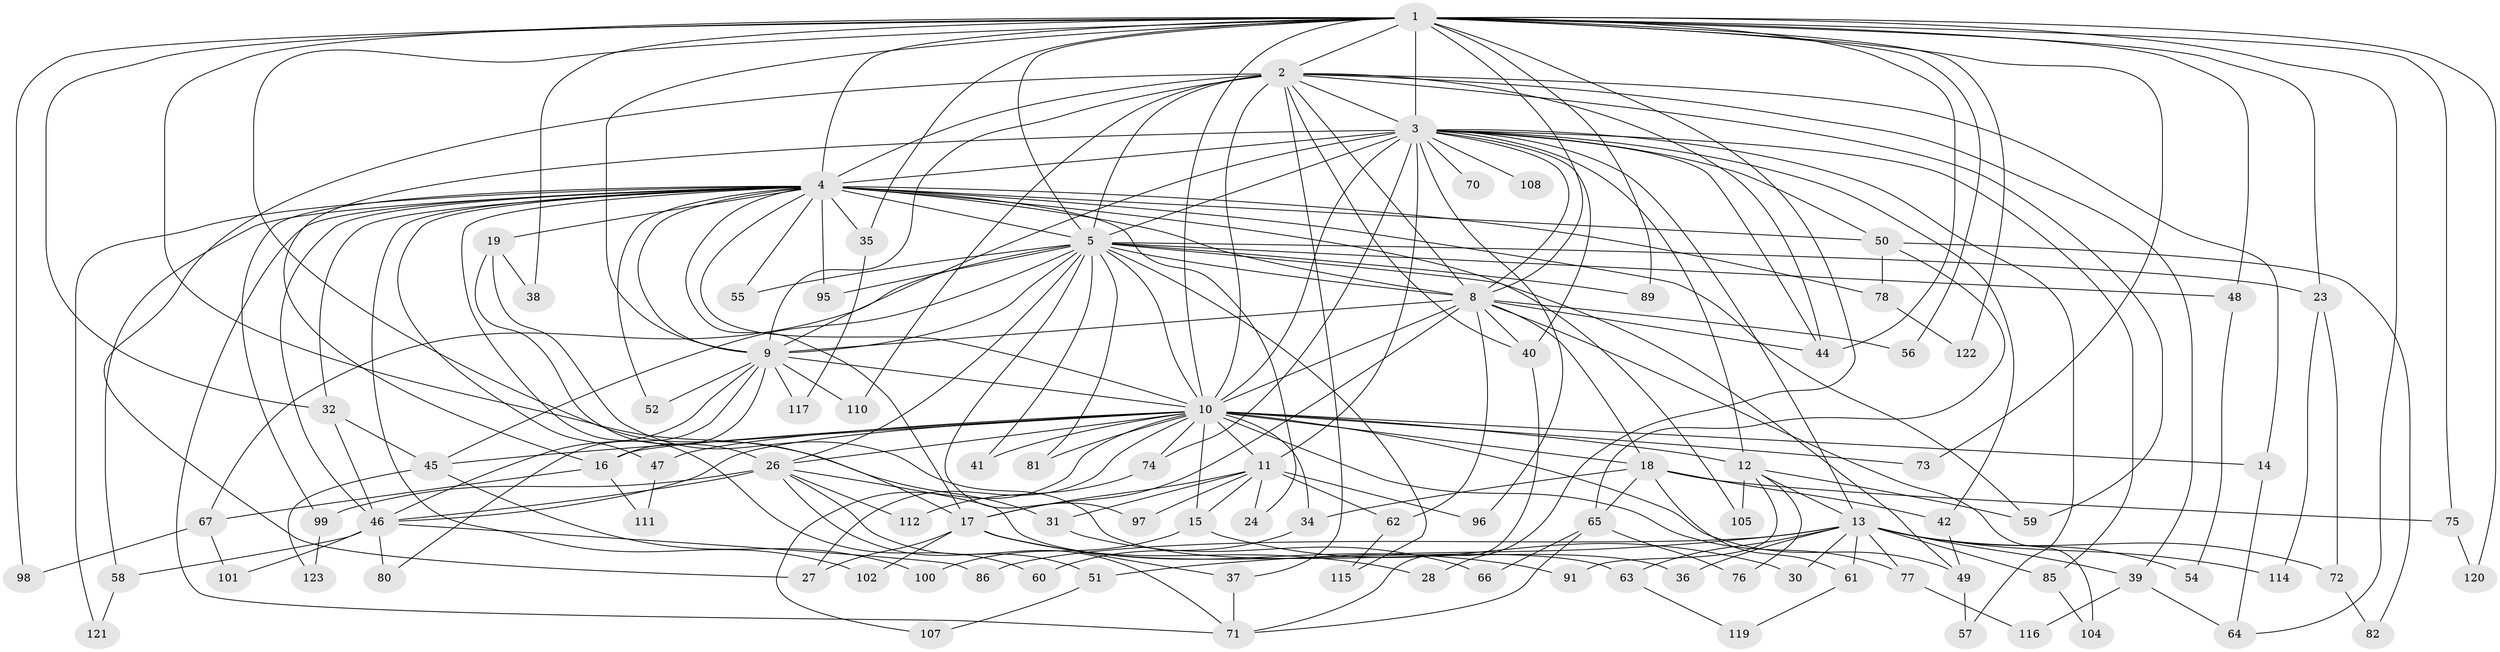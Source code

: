// Generated by graph-tools (version 1.1) at 2025/51/02/27/25 19:51:43]
// undirected, 97 vertices, 221 edges
graph export_dot {
graph [start="1"]
  node [color=gray90,style=filled];
  1 [super="+124"];
  2 [super="+84"];
  3 [super="+7"];
  4 [super="+6"];
  5 [super="+20"];
  8 [super="+29"];
  9 [super="+93"];
  10 [super="+83"];
  11 [super="+33"];
  12 [super="+94"];
  13 [super="+21"];
  14;
  15;
  16 [super="+68"];
  17 [super="+25"];
  18 [super="+22"];
  19;
  23 [super="+90"];
  24;
  26 [super="+87"];
  27 [super="+43"];
  28;
  30;
  31;
  32 [super="+118"];
  34;
  35;
  36;
  37 [super="+113"];
  38;
  39;
  40 [super="+69"];
  41;
  42;
  44 [super="+79"];
  45 [super="+109"];
  46 [super="+92"];
  47;
  48;
  49 [super="+53"];
  50;
  51;
  52;
  54;
  55;
  56;
  57;
  58;
  59;
  60;
  61;
  62;
  63;
  64 [super="+106"];
  65 [super="+88"];
  66;
  67;
  70;
  71 [super="+103"];
  72;
  73;
  74;
  75;
  76;
  77;
  78;
  80;
  81;
  82;
  85;
  86;
  89;
  91;
  95;
  96;
  97;
  98;
  99;
  100;
  101;
  102;
  104;
  105;
  107;
  108;
  110;
  111;
  112;
  114;
  115;
  116;
  117;
  119;
  120;
  121;
  122;
  123;
  1 -- 2;
  1 -- 3 [weight=2];
  1 -- 4 [weight=2];
  1 -- 5;
  1 -- 8;
  1 -- 9 [weight=2];
  1 -- 10;
  1 -- 17;
  1 -- 23 [weight=2];
  1 -- 28;
  1 -- 31;
  1 -- 32;
  1 -- 35;
  1 -- 38;
  1 -- 48;
  1 -- 56;
  1 -- 73;
  1 -- 75;
  1 -- 89;
  1 -- 98;
  1 -- 120;
  1 -- 122;
  1 -- 64;
  1 -- 44;
  2 -- 3 [weight=2];
  2 -- 4 [weight=2];
  2 -- 5;
  2 -- 8;
  2 -- 9;
  2 -- 10;
  2 -- 14;
  2 -- 27;
  2 -- 37;
  2 -- 39;
  2 -- 59;
  2 -- 110;
  2 -- 44;
  2 -- 40;
  3 -- 4 [weight=4];
  3 -- 5 [weight=2];
  3 -- 8 [weight=2];
  3 -- 9 [weight=2];
  3 -- 10 [weight=2];
  3 -- 11;
  3 -- 57;
  3 -- 70 [weight=2];
  3 -- 74;
  3 -- 85;
  3 -- 108 [weight=2];
  3 -- 12;
  3 -- 13;
  3 -- 96;
  3 -- 40;
  3 -- 42;
  3 -- 44;
  3 -- 50;
  3 -- 16;
  4 -- 5 [weight=3];
  4 -- 8 [weight=3];
  4 -- 9 [weight=2];
  4 -- 10 [weight=2];
  4 -- 24;
  4 -- 32;
  4 -- 55;
  4 -- 58;
  4 -- 60;
  4 -- 78;
  4 -- 46;
  4 -- 17;
  4 -- 71;
  4 -- 19;
  4 -- 95;
  4 -- 35;
  4 -- 99;
  4 -- 102;
  4 -- 105;
  4 -- 47;
  4 -- 50;
  4 -- 52;
  4 -- 121;
  4 -- 59;
  5 -- 8;
  5 -- 9;
  5 -- 10;
  5 -- 23;
  5 -- 41;
  5 -- 45;
  5 -- 48;
  5 -- 55;
  5 -- 67;
  5 -- 81;
  5 -- 89;
  5 -- 95;
  5 -- 97;
  5 -- 115;
  5 -- 26;
  5 -- 49;
  8 -- 9;
  8 -- 10;
  8 -- 17;
  8 -- 18 [weight=2];
  8 -- 40;
  8 -- 44;
  8 -- 56;
  8 -- 62;
  8 -- 104;
  9 -- 10;
  9 -- 16;
  9 -- 52;
  9 -- 80;
  9 -- 110;
  9 -- 117;
  9 -- 46;
  10 -- 11;
  10 -- 12 [weight=2];
  10 -- 14;
  10 -- 15;
  10 -- 16;
  10 -- 18;
  10 -- 27;
  10 -- 34;
  10 -- 41;
  10 -- 45;
  10 -- 46;
  10 -- 47;
  10 -- 49;
  10 -- 73;
  10 -- 74;
  10 -- 77;
  10 -- 81;
  10 -- 107;
  10 -- 26;
  11 -- 15;
  11 -- 24;
  11 -- 31;
  11 -- 96;
  11 -- 97;
  11 -- 17;
  11 -- 62;
  12 -- 76;
  12 -- 91;
  12 -- 105;
  12 -- 13;
  12 -- 59;
  13 -- 72;
  13 -- 114;
  13 -- 36;
  13 -- 39;
  13 -- 77;
  13 -- 51;
  13 -- 85;
  13 -- 54;
  13 -- 86;
  13 -- 61;
  13 -- 30;
  13 -- 63;
  14 -- 64;
  15 -- 30;
  15 -- 100;
  16 -- 67;
  16 -- 111;
  17 -- 37;
  17 -- 102;
  17 -- 91;
  17 -- 28;
  17 -- 27;
  18 -- 65;
  18 -- 34;
  18 -- 42;
  18 -- 75;
  18 -- 61;
  19 -- 26;
  19 -- 36;
  19 -- 38;
  23 -- 72;
  23 -- 114;
  26 -- 46;
  26 -- 51;
  26 -- 63;
  26 -- 99;
  26 -- 71;
  26 -- 112;
  31 -- 66;
  32 -- 46;
  32 -- 45;
  34 -- 60;
  35 -- 117;
  37 -- 71;
  39 -- 64;
  39 -- 116;
  40 -- 71;
  42 -- 49;
  45 -- 100;
  45 -- 123;
  46 -- 58;
  46 -- 80;
  46 -- 86;
  46 -- 101;
  47 -- 111;
  48 -- 54;
  49 -- 57;
  50 -- 65;
  50 -- 78;
  50 -- 82;
  51 -- 107;
  58 -- 121;
  61 -- 119;
  62 -- 115;
  63 -- 119;
  65 -- 66;
  65 -- 76;
  65 -- 71;
  67 -- 98;
  67 -- 101;
  72 -- 82;
  74 -- 112;
  75 -- 120;
  77 -- 116;
  78 -- 122;
  85 -- 104;
  99 -- 123;
}
